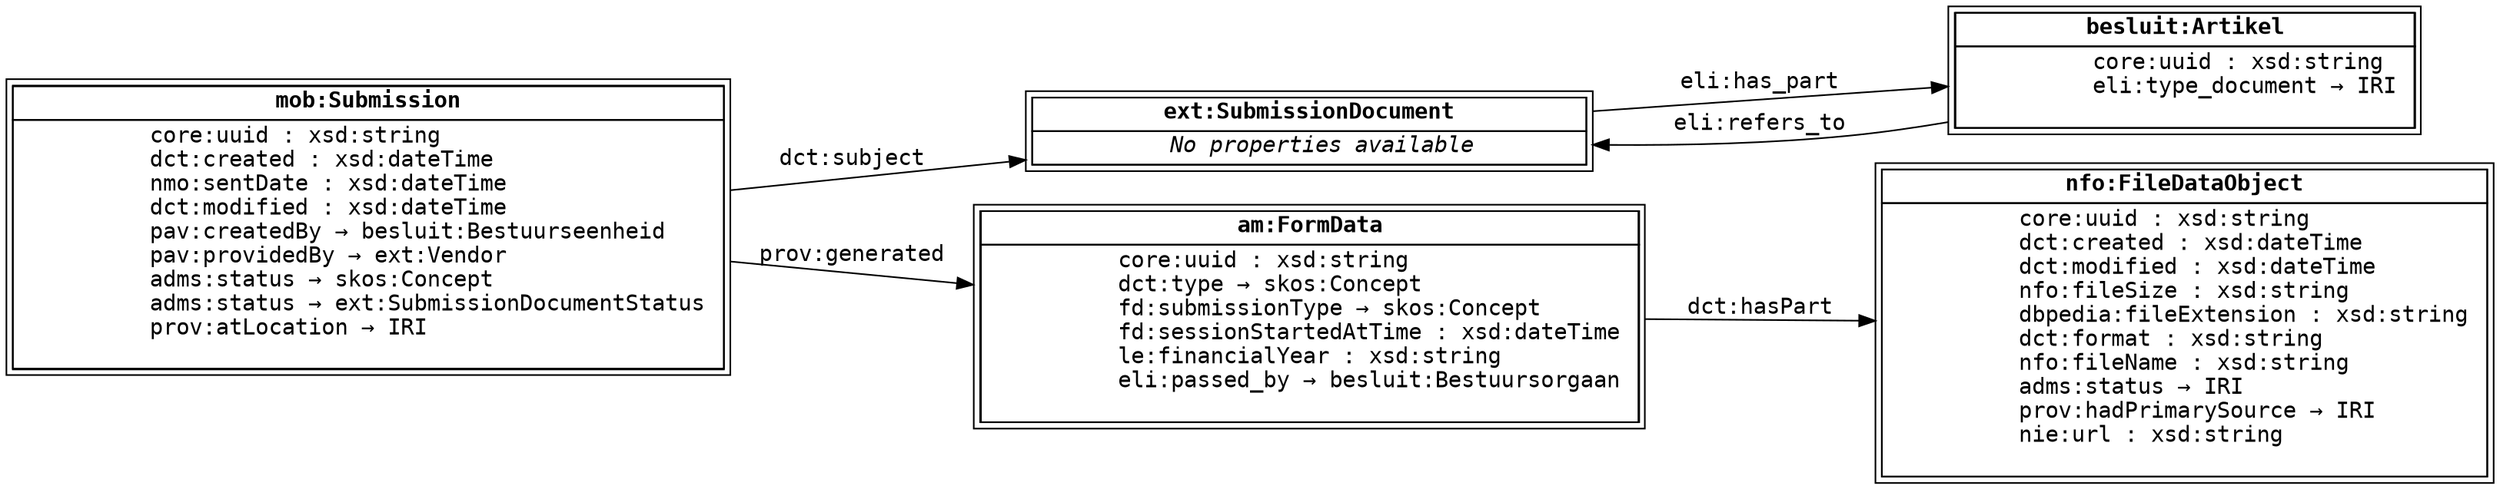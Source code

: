 digraph SubmissionData {
  node [shape="box", peripheries=2, margin=0, fontname="Monospace"];
  edge [fontname="Monospace"]
  rankdir="LR"

  Submission [label=<
    <table border="0" cellspacing="0" cellborder="1">
      <tr>
        <td><b>mob:Submission</b></td>
      </tr>
      <tr>
        <td align="left">
          core:uuid : xsd:string <br align="left"/>
          dct:created : xsd:dateTime <br align="left"/>
          nmo:sentDate : xsd:dateTime <br align="left"/>
          dct:modified : xsd:dateTime <br align="left"/>
          pav:createdBy → besluit:Bestuurseenheid <br align="left"/>
          pav:providedBy → ext:Vendor <br align="left"/>
          adms:status → skos:Concept <br align="left"/>
          adms:status → ext:SubmissionDocumentStatus <br align="left"/>
          prov:atLocation → IRI <br align="left"/>
        </td>
      </tr>
    </table>
  >];

  SubmissionDocument [label=<
    <table border="0" cellspacing="0" cellborder="1">
      <tr>
        <td><b>ext:SubmissionDocument</b></td>
      </tr>
      <tr>
        <td align="left">
          <i>No properties available</i>
        </td>
      </tr>
    </table>
  >];

  Artikel [label=<
    <table border="0" cellspacing="0" cellborder="1">
      <tr>
        <td><b>besluit:Artikel</b></td>
      </tr>
      <tr>
        <td align="left">
          core:uuid : xsd:string <br align="left"/>
          eli:type_document → IRI <br align="left"/>
        </td>
      </tr>
    </table>
  >];

  FormData [label=<
    <table border="0" cellspacing="0" cellborder="1">
      <tr>
        <td><b>am:FormData</b></td>
      </tr>
      <tr>
        <td align="left">
          core:uuid : xsd:string <br align="left"/>
          dct:type → skos:Concept <br align="left"/>
          fd:submissionType → skos:Concept <br align="left"/>
          fd:sessionStartedAtTime : xsd:dateTime <br align="left"/>
          le:financialYear : xsd:string <br align="left"/>
          eli:passed_by → besluit:Bestuursorgaan <br align="left"/>
        </td>
      </tr>
    </table>
  >];

  File [label=<
    <table border="0" cellspacing="0" cellborder="1">
      <tr>
        <td><b>nfo:FileDataObject</b></td>
      </tr>
      <tr>
        <td align="left">
          core:uuid : xsd:string <br align="left"/>
          dct:created : xsd:dateTime <br align="left"/>
          dct:modified : xsd:dateTime <br align="left"/>
          nfo:fileSize : xsd:string <br align="left"/>
          dbpedia:fileExtension : xsd:string <br align="left"/>
          dct:format : xsd:string <br align="left"/>
          nfo:fileName : xsd:string <br align="left"/>
          adms:status → IRI <br align="left"/>
          prov:hadPrimarySource → IRI <br align="left"/>
          nie:url : xsd:string <br align="left"/>
        </td>
      </tr>
    </table>
  >];

  Submission -> SubmissionDocument [label="dct:subject"];
  Submission -> FormData [label="prov:generated"];
  SubmissionDocument -> Artikel [label="eli:has_part"];
  Artikel -> SubmissionDocument [label="eli:refers_to"]
  FormData -> File [label="dct:hasPart"];
}

